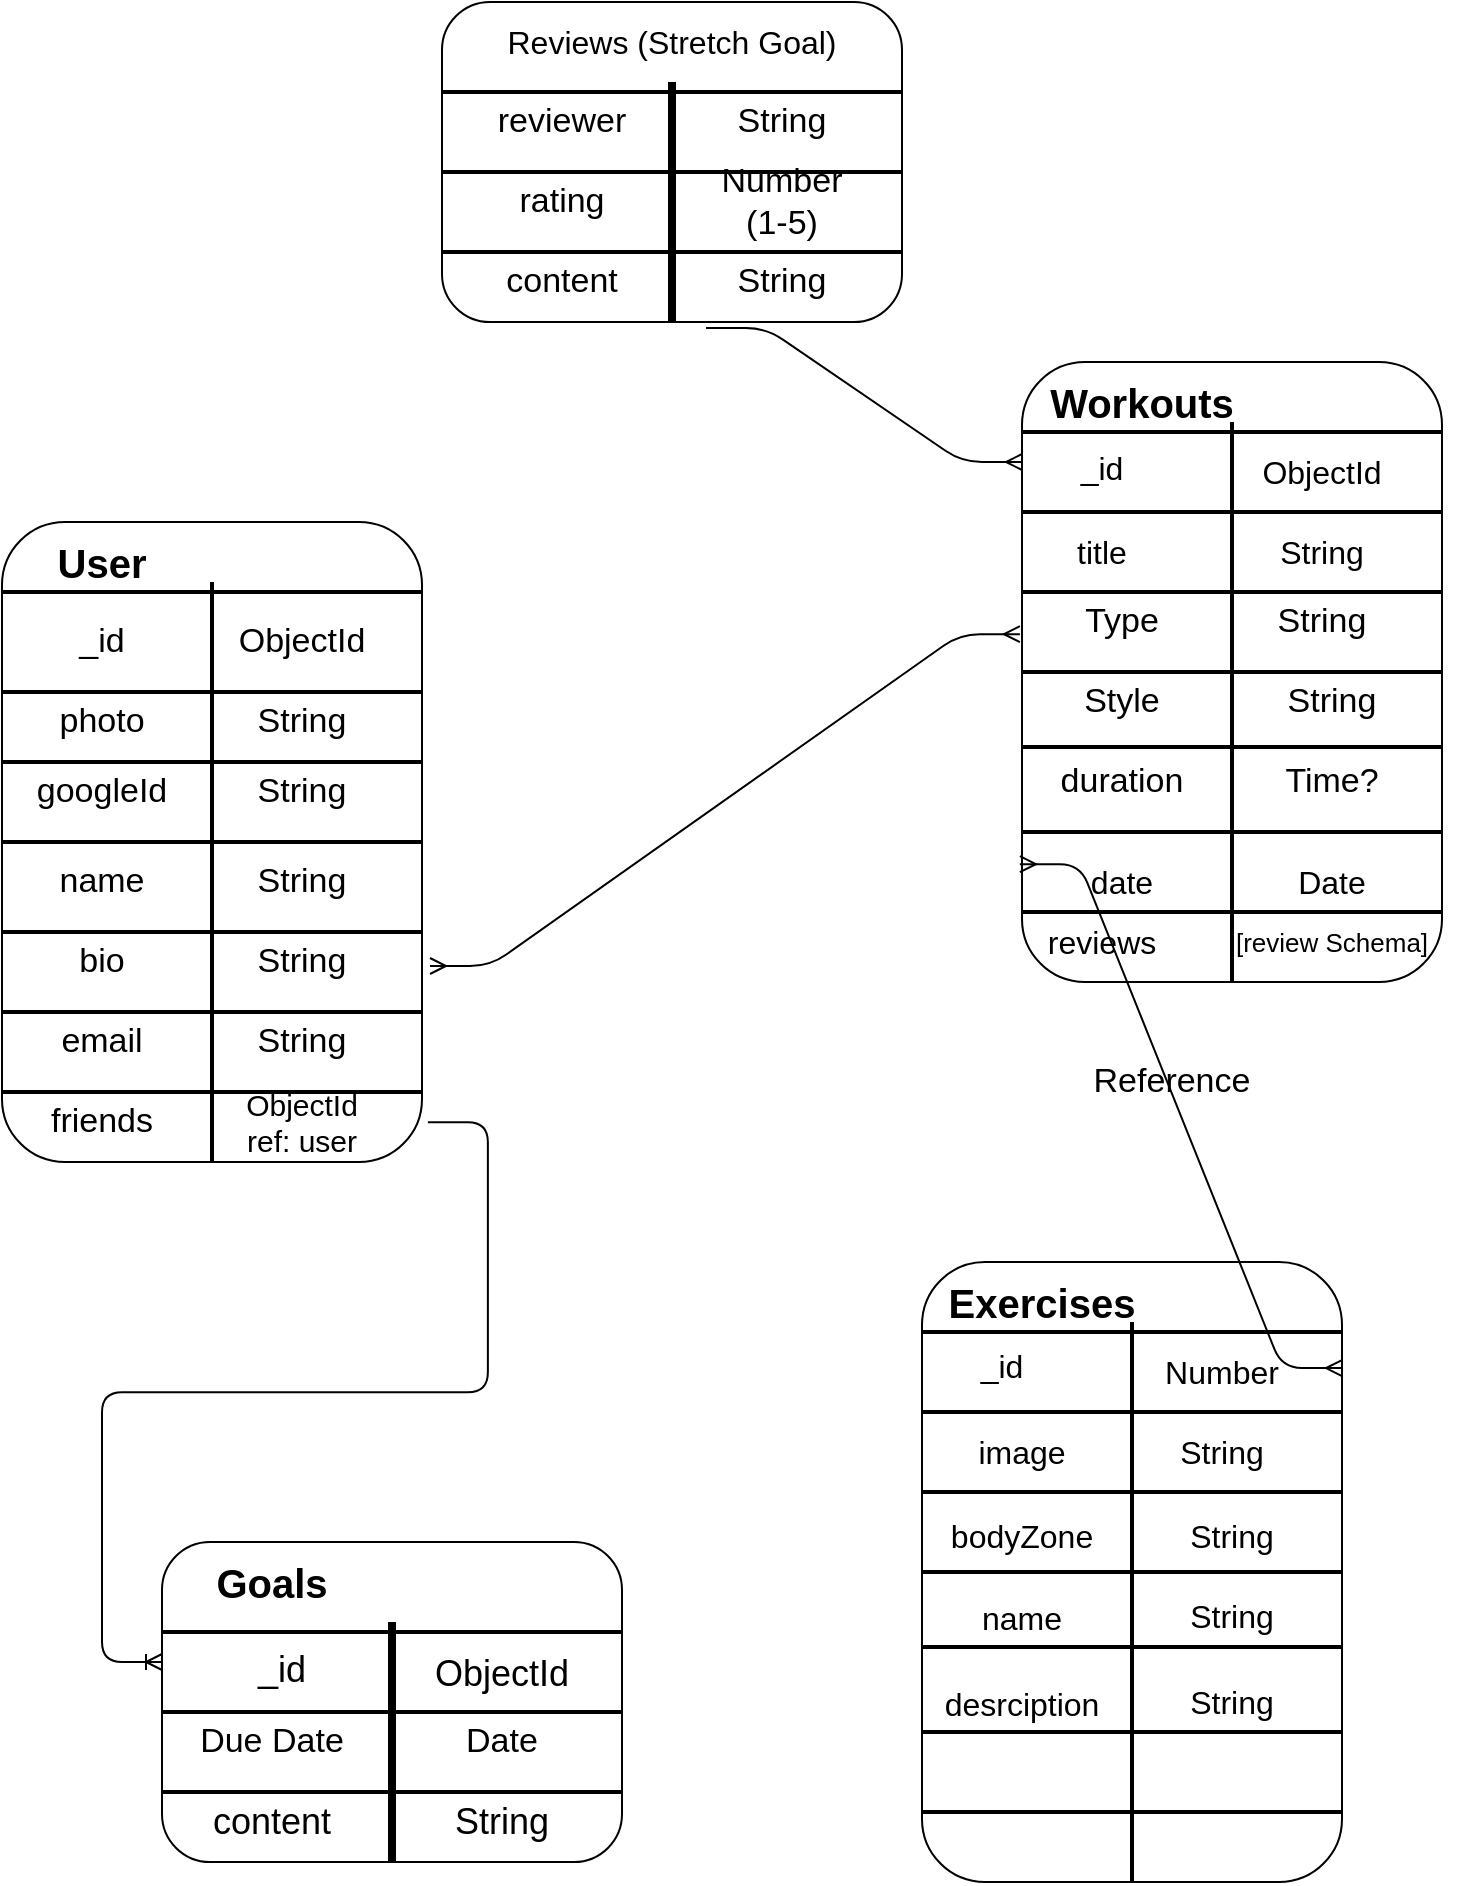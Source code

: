<mxfile version="13.6.5" type="github">
  <diagram id="cdOq6dn5EqWBhTI8-JfC" name="Updated 8/28 715pm">
    <mxGraphModel dx="786" dy="721" grid="1" gridSize="10" guides="1" tooltips="1" connect="1" arrows="1" fold="1" page="1" pageScale="1" pageWidth="850" pageHeight="1100" math="0" shadow="0">
      <root>
        <mxCell id="0" />
        <mxCell id="1" parent="0" />
        <mxCell id="T0C1m_C553ECl10Zw6SN-33" value="" style="group" parent="1" vertex="1" connectable="0">
          <mxGeometry x="80" y="280" width="210" height="320" as="geometry" />
        </mxCell>
        <mxCell id="T0C1m_C553ECl10Zw6SN-2" value="" style="rounded=1;whiteSpace=wrap;html=1;" parent="T0C1m_C553ECl10Zw6SN-33" vertex="1">
          <mxGeometry width="210" height="320" as="geometry" />
        </mxCell>
        <mxCell id="T0C1m_C553ECl10Zw6SN-6" value="" style="line;strokeWidth=2;direction=south;html=1;" parent="T0C1m_C553ECl10Zw6SN-33" vertex="1">
          <mxGeometry x="100" y="30" width="10" height="290" as="geometry" />
        </mxCell>
        <mxCell id="T0C1m_C553ECl10Zw6SN-14" value="&lt;b style=&quot;font-size: 20px;&quot;&gt;&lt;font style=&quot;font-size: 20px;&quot;&gt;User&lt;/font&gt;&lt;/b&gt;" style="text;html=1;strokeColor=none;fillColor=none;align=center;verticalAlign=middle;whiteSpace=wrap;rounded=0;fontSize=20;" parent="T0C1m_C553ECl10Zw6SN-33" vertex="1">
          <mxGeometry x="20" y="10" width="60" height="20" as="geometry" />
        </mxCell>
        <mxCell id="T0C1m_C553ECl10Zw6SN-15" value="_id" style="text;html=1;strokeColor=none;fillColor=none;align=center;verticalAlign=middle;whiteSpace=wrap;rounded=0;fontSize=17;" parent="T0C1m_C553ECl10Zw6SN-33" vertex="1">
          <mxGeometry x="30" y="50" width="40" height="20" as="geometry" />
        </mxCell>
        <mxCell id="T0C1m_C553ECl10Zw6SN-16" value="ObjectId" style="text;html=1;strokeColor=none;fillColor=none;align=center;verticalAlign=middle;whiteSpace=wrap;rounded=0;fontSize=17;" parent="T0C1m_C553ECl10Zw6SN-33" vertex="1">
          <mxGeometry x="130" y="50" width="40" height="20" as="geometry" />
        </mxCell>
        <mxCell id="T0C1m_C553ECl10Zw6SN-17" value="name" style="text;html=1;strokeColor=none;fillColor=none;align=center;verticalAlign=middle;whiteSpace=wrap;rounded=0;fontSize=17;" parent="T0C1m_C553ECl10Zw6SN-33" vertex="1">
          <mxGeometry x="30" y="170" width="40" height="20" as="geometry" />
        </mxCell>
        <mxCell id="T0C1m_C553ECl10Zw6SN-18" value="String" style="text;html=1;strokeColor=none;fillColor=none;align=center;verticalAlign=middle;whiteSpace=wrap;rounded=0;fontSize=17;" parent="T0C1m_C553ECl10Zw6SN-33" vertex="1">
          <mxGeometry x="130" y="90" width="40" height="20" as="geometry" />
        </mxCell>
        <mxCell id="T0C1m_C553ECl10Zw6SN-19" value="email" style="text;html=1;strokeColor=none;fillColor=none;align=center;verticalAlign=middle;whiteSpace=wrap;rounded=0;fontSize=17;" parent="T0C1m_C553ECl10Zw6SN-33" vertex="1">
          <mxGeometry x="30" y="250" width="40" height="20" as="geometry" />
        </mxCell>
        <mxCell id="T0C1m_C553ECl10Zw6SN-20" value="String" style="text;html=1;strokeColor=none;fillColor=none;align=center;verticalAlign=middle;whiteSpace=wrap;rounded=0;fontSize=17;" parent="T0C1m_C553ECl10Zw6SN-33" vertex="1">
          <mxGeometry x="130" y="125" width="40" height="20" as="geometry" />
        </mxCell>
        <mxCell id="T0C1m_C553ECl10Zw6SN-21" value="photo" style="text;html=1;strokeColor=none;fillColor=none;align=center;verticalAlign=middle;whiteSpace=wrap;rounded=0;fontSize=17;" parent="T0C1m_C553ECl10Zw6SN-33" vertex="1">
          <mxGeometry x="30" y="90" width="40" height="20" as="geometry" />
        </mxCell>
        <mxCell id="T0C1m_C553ECl10Zw6SN-22" value="String" style="text;html=1;strokeColor=none;fillColor=none;align=center;verticalAlign=middle;whiteSpace=wrap;rounded=0;fontSize=17;" parent="T0C1m_C553ECl10Zw6SN-33" vertex="1">
          <mxGeometry x="130" y="210" width="40" height="20" as="geometry" />
        </mxCell>
        <mxCell id="T0C1m_C553ECl10Zw6SN-23" value="googleId" style="text;html=1;strokeColor=none;fillColor=none;align=center;verticalAlign=middle;whiteSpace=wrap;rounded=0;fontSize=17;" parent="T0C1m_C553ECl10Zw6SN-33" vertex="1">
          <mxGeometry x="30" y="125" width="40" height="20" as="geometry" />
        </mxCell>
        <mxCell id="T0C1m_C553ECl10Zw6SN-24" value="String" style="text;html=1;strokeColor=none;fillColor=none;align=center;verticalAlign=middle;whiteSpace=wrap;rounded=0;fontSize=17;" parent="T0C1m_C553ECl10Zw6SN-33" vertex="1">
          <mxGeometry x="130" y="170" width="40" height="20" as="geometry" />
        </mxCell>
        <mxCell id="T0C1m_C553ECl10Zw6SN-25" value="bio" style="text;html=1;strokeColor=none;fillColor=none;align=center;verticalAlign=middle;whiteSpace=wrap;rounded=0;fontSize=17;" parent="T0C1m_C553ECl10Zw6SN-33" vertex="1">
          <mxGeometry x="30" y="210" width="40" height="20" as="geometry" />
        </mxCell>
        <mxCell id="T0C1m_C553ECl10Zw6SN-26" value="String" style="text;html=1;strokeColor=none;fillColor=none;align=center;verticalAlign=middle;whiteSpace=wrap;rounded=0;fontSize=17;" parent="T0C1m_C553ECl10Zw6SN-33" vertex="1">
          <mxGeometry x="130" y="250" width="40" height="20" as="geometry" />
        </mxCell>
        <mxCell id="T0C1m_C553ECl10Zw6SN-27" value="friends" style="text;html=1;strokeColor=none;fillColor=none;align=center;verticalAlign=middle;whiteSpace=wrap;rounded=0;fontSize=17;" parent="T0C1m_C553ECl10Zw6SN-33" vertex="1">
          <mxGeometry x="30" y="290" width="40" height="20" as="geometry" />
        </mxCell>
        <mxCell id="T0C1m_C553ECl10Zw6SN-28" value="ObjectId ref: user" style="text;html=1;strokeColor=none;fillColor=none;align=center;verticalAlign=middle;whiteSpace=wrap;rounded=0;fontSize=15;" parent="T0C1m_C553ECl10Zw6SN-33" vertex="1">
          <mxGeometry x="120" y="290" width="60" height="20" as="geometry" />
        </mxCell>
        <mxCell id="T0C1m_C553ECl10Zw6SN-64" value="" style="line;strokeWidth=2;html=1;fontSize=16;" parent="T0C1m_C553ECl10Zw6SN-33" vertex="1">
          <mxGeometry y="80" width="210" height="10" as="geometry" />
        </mxCell>
        <mxCell id="T0C1m_C553ECl10Zw6SN-76" value="" style="line;strokeWidth=2;html=1;fontSize=16;" parent="T0C1m_C553ECl10Zw6SN-33" vertex="1">
          <mxGeometry y="280" width="210" height="10" as="geometry" />
        </mxCell>
        <mxCell id="T0C1m_C553ECl10Zw6SN-75" value="" style="line;strokeWidth=2;html=1;fontSize=16;" parent="T0C1m_C553ECl10Zw6SN-33" vertex="1">
          <mxGeometry y="240" width="210" height="10" as="geometry" />
        </mxCell>
        <mxCell id="T0C1m_C553ECl10Zw6SN-66" value="" style="line;strokeWidth=2;html=1;fontSize=16;" parent="T0C1m_C553ECl10Zw6SN-33" vertex="1">
          <mxGeometry y="200" width="210" height="10" as="geometry" />
        </mxCell>
        <mxCell id="T0C1m_C553ECl10Zw6SN-65" value="" style="line;strokeWidth=2;html=1;fontSize=16;" parent="T0C1m_C553ECl10Zw6SN-33" vertex="1">
          <mxGeometry y="155" width="210" height="10" as="geometry" />
        </mxCell>
        <mxCell id="T0C1m_C553ECl10Zw6SN-78" value="" style="line;strokeWidth=2;html=1;fontSize=16;" parent="T0C1m_C553ECl10Zw6SN-33" vertex="1">
          <mxGeometry y="115" width="210" height="10" as="geometry" />
        </mxCell>
        <mxCell id="T0C1m_C553ECl10Zw6SN-77" value="" style="line;strokeWidth=2;html=1;fontSize=16;" parent="T0C1m_C553ECl10Zw6SN-33" vertex="1">
          <mxGeometry y="30" width="210" height="10" as="geometry" />
        </mxCell>
        <mxCell id="T0C1m_C553ECl10Zw6SN-82" value="" style="group" parent="1" vertex="1" connectable="0">
          <mxGeometry x="300" y="20" width="230" height="160" as="geometry" />
        </mxCell>
        <mxCell id="T0C1m_C553ECl10Zw6SN-34" value="" style="rounded=1;whiteSpace=wrap;html=1;" parent="T0C1m_C553ECl10Zw6SN-82" vertex="1">
          <mxGeometry width="230" height="160" as="geometry" />
        </mxCell>
        <mxCell id="T0C1m_C553ECl10Zw6SN-61" value="" style="line;strokeWidth=4;direction=south;html=1;perimeter=backbonePerimeter;points=[];outlineConnect=0;fontSize=16;" parent="T0C1m_C553ECl10Zw6SN-82" vertex="1">
          <mxGeometry x="110" y="40" width="10" height="120" as="geometry" />
        </mxCell>
        <mxCell id="T0C1m_C553ECl10Zw6SN-62" value="Reviews (Stretch Goal)" style="text;html=1;strokeColor=none;fillColor=none;align=center;verticalAlign=middle;whiteSpace=wrap;rounded=0;fontSize=16;" parent="T0C1m_C553ECl10Zw6SN-82" vertex="1">
          <mxGeometry x="20" y="10" width="190" height="20" as="geometry" />
        </mxCell>
        <mxCell id="T0C1m_C553ECl10Zw6SN-79" value="" style="line;strokeWidth=2;html=1;fontSize=16;" parent="T0C1m_C553ECl10Zw6SN-82" vertex="1">
          <mxGeometry y="80" width="230" height="10" as="geometry" />
        </mxCell>
        <mxCell id="T0C1m_C553ECl10Zw6SN-80" value="" style="line;strokeWidth=2;html=1;fontSize=16;" parent="T0C1m_C553ECl10Zw6SN-82" vertex="1">
          <mxGeometry y="120" width="230" height="10" as="geometry" />
        </mxCell>
        <mxCell id="T0C1m_C553ECl10Zw6SN-81" value="" style="line;strokeWidth=2;html=1;fontSize=16;" parent="T0C1m_C553ECl10Zw6SN-82" vertex="1">
          <mxGeometry y="40" width="230" height="10" as="geometry" />
        </mxCell>
        <mxCell id="YSIpcBdR14YAckAbnMgP-12" value="reviewer" style="text;html=1;strokeColor=none;fillColor=none;align=center;verticalAlign=middle;whiteSpace=wrap;rounded=0;fontSize=17;" vertex="1" parent="T0C1m_C553ECl10Zw6SN-82">
          <mxGeometry x="40" y="50" width="40" height="20" as="geometry" />
        </mxCell>
        <mxCell id="YSIpcBdR14YAckAbnMgP-15" value="String" style="text;html=1;strokeColor=none;fillColor=none;align=center;verticalAlign=middle;whiteSpace=wrap;rounded=0;fontSize=17;" vertex="1" parent="T0C1m_C553ECl10Zw6SN-82">
          <mxGeometry x="150" y="50" width="40" height="20" as="geometry" />
        </mxCell>
        <mxCell id="YSIpcBdR14YAckAbnMgP-14" value="rating" style="text;html=1;strokeColor=none;fillColor=none;align=center;verticalAlign=middle;whiteSpace=wrap;rounded=0;fontSize=17;" vertex="1" parent="T0C1m_C553ECl10Zw6SN-82">
          <mxGeometry x="40" y="100" width="40" as="geometry" />
        </mxCell>
        <mxCell id="YSIpcBdR14YAckAbnMgP-13" value="Number (1-5)" style="text;html=1;strokeColor=none;fillColor=none;align=center;verticalAlign=middle;whiteSpace=wrap;rounded=0;fontSize=17;" vertex="1" parent="T0C1m_C553ECl10Zw6SN-82">
          <mxGeometry x="150" y="90" width="40" height="20" as="geometry" />
        </mxCell>
        <mxCell id="YSIpcBdR14YAckAbnMgP-17" value="content" style="text;html=1;strokeColor=none;fillColor=none;align=center;verticalAlign=middle;whiteSpace=wrap;rounded=0;fontSize=17;" vertex="1" parent="T0C1m_C553ECl10Zw6SN-82">
          <mxGeometry x="40" y="130" width="40" height="20" as="geometry" />
        </mxCell>
        <mxCell id="YSIpcBdR14YAckAbnMgP-16" value="String" style="text;html=1;strokeColor=none;fillColor=none;align=center;verticalAlign=middle;whiteSpace=wrap;rounded=0;fontSize=17;" vertex="1" parent="T0C1m_C553ECl10Zw6SN-82">
          <mxGeometry x="150" y="130" width="40" height="20" as="geometry" />
        </mxCell>
        <mxCell id="T0C1m_C553ECl10Zw6SN-83" value="" style="group" parent="1" vertex="1" connectable="0">
          <mxGeometry x="590" y="200" width="230" height="310" as="geometry" />
        </mxCell>
        <mxCell id="T0C1m_C553ECl10Zw6SN-35" value="" style="rounded=1;whiteSpace=wrap;html=1;" parent="T0C1m_C553ECl10Zw6SN-83" vertex="1">
          <mxGeometry width="210" height="310" as="geometry" />
        </mxCell>
        <mxCell id="T0C1m_C553ECl10Zw6SN-37" value="" style="line;strokeWidth=2;direction=south;html=1;" parent="T0C1m_C553ECl10Zw6SN-83" vertex="1">
          <mxGeometry x="100" y="30" width="10" height="280" as="geometry" />
        </mxCell>
        <mxCell id="T0C1m_C553ECl10Zw6SN-45" value="Workouts" style="text;html=1;strokeColor=none;fillColor=none;align=center;verticalAlign=middle;whiteSpace=wrap;rounded=0;fontSize=20;fontStyle=1" parent="T0C1m_C553ECl10Zw6SN-83" vertex="1">
          <mxGeometry x="40" y="10" width="40" height="20" as="geometry" />
        </mxCell>
        <mxCell id="T0C1m_C553ECl10Zw6SN-49" value="_id" style="text;html=1;strokeColor=none;fillColor=none;align=center;verticalAlign=middle;whiteSpace=wrap;rounded=0;fontSize=16;" parent="T0C1m_C553ECl10Zw6SN-83" vertex="1">
          <mxGeometry x="20" y="42.5" width="40" height="20" as="geometry" />
        </mxCell>
        <mxCell id="T0C1m_C553ECl10Zw6SN-50" value="title" style="text;html=1;strokeColor=none;fillColor=none;align=center;verticalAlign=middle;whiteSpace=wrap;rounded=0;fontSize=16;" parent="T0C1m_C553ECl10Zw6SN-83" vertex="1">
          <mxGeometry x="20" y="85" width="40" height="20" as="geometry" />
        </mxCell>
        <mxCell id="T0C1m_C553ECl10Zw6SN-51" value="reviews" style="text;html=1;strokeColor=none;fillColor=none;align=center;verticalAlign=middle;whiteSpace=wrap;rounded=0;fontSize=16;" parent="T0C1m_C553ECl10Zw6SN-83" vertex="1">
          <mxGeometry x="20" y="280" width="40" height="20" as="geometry" />
        </mxCell>
        <mxCell id="T0C1m_C553ECl10Zw6SN-52" value="date" style="text;html=1;strokeColor=none;fillColor=none;align=center;verticalAlign=middle;whiteSpace=wrap;rounded=0;fontSize=16;" parent="T0C1m_C553ECl10Zw6SN-83" vertex="1">
          <mxGeometry x="30" y="250" width="40" height="20" as="geometry" />
        </mxCell>
        <mxCell id="T0C1m_C553ECl10Zw6SN-53" value="ObjectId" style="text;html=1;strokeColor=none;fillColor=none;align=center;verticalAlign=middle;whiteSpace=wrap;rounded=0;fontSize=16;" parent="T0C1m_C553ECl10Zw6SN-83" vertex="1">
          <mxGeometry x="130" y="45" width="40" height="20" as="geometry" />
        </mxCell>
        <mxCell id="T0C1m_C553ECl10Zw6SN-54" value="String" style="text;html=1;strokeColor=none;fillColor=none;align=center;verticalAlign=middle;whiteSpace=wrap;rounded=0;fontSize=16;" parent="T0C1m_C553ECl10Zw6SN-83" vertex="1">
          <mxGeometry x="130" y="85" width="40" height="20" as="geometry" />
        </mxCell>
        <mxCell id="T0C1m_C553ECl10Zw6SN-55" value="&lt;font style=&quot;font-size: 13px;&quot;&gt;[review Schema]&lt;/font&gt;" style="text;html=1;strokeColor=none;fillColor=none;align=center;verticalAlign=middle;whiteSpace=wrap;rounded=0;fontSize=13;" parent="T0C1m_C553ECl10Zw6SN-83" vertex="1">
          <mxGeometry x="80" y="280" width="150" height="20" as="geometry" />
        </mxCell>
        <mxCell id="T0C1m_C553ECl10Zw6SN-56" value="Date" style="text;html=1;strokeColor=none;fillColor=none;align=center;verticalAlign=middle;whiteSpace=wrap;rounded=0;fontSize=16;" parent="T0C1m_C553ECl10Zw6SN-83" vertex="1">
          <mxGeometry x="135" y="250" width="40" height="20" as="geometry" />
        </mxCell>
        <mxCell id="T0C1m_C553ECl10Zw6SN-67" value="" style="line;strokeWidth=2;html=1;fontSize=16;" parent="T0C1m_C553ECl10Zw6SN-83" vertex="1">
          <mxGeometry y="270" width="210" height="10" as="geometry" />
        </mxCell>
        <mxCell id="T0C1m_C553ECl10Zw6SN-68" value="" style="line;strokeWidth=2;html=1;fontSize=16;" parent="T0C1m_C553ECl10Zw6SN-83" vertex="1">
          <mxGeometry y="230" width="210" height="10" as="geometry" />
        </mxCell>
        <mxCell id="T0C1m_C553ECl10Zw6SN-69" value="" style="line;strokeWidth=2;html=1;fontSize=16;" parent="T0C1m_C553ECl10Zw6SN-83" vertex="1">
          <mxGeometry y="187.5" width="210" height="10" as="geometry" />
        </mxCell>
        <mxCell id="T0C1m_C553ECl10Zw6SN-70" value="" style="line;strokeWidth=2;html=1;fontSize=16;" parent="T0C1m_C553ECl10Zw6SN-83" vertex="1">
          <mxGeometry y="150" width="210" height="10" as="geometry" />
        </mxCell>
        <mxCell id="T0C1m_C553ECl10Zw6SN-71" value="" style="line;strokeWidth=2;html=1;fontSize=16;" parent="T0C1m_C553ECl10Zw6SN-83" vertex="1">
          <mxGeometry y="110" width="210" height="10" as="geometry" />
        </mxCell>
        <mxCell id="T0C1m_C553ECl10Zw6SN-72" value="" style="line;strokeWidth=2;html=1;fontSize=16;" parent="T0C1m_C553ECl10Zw6SN-83" vertex="1">
          <mxGeometry y="70" width="210" height="10" as="geometry" />
        </mxCell>
        <mxCell id="T0C1m_C553ECl10Zw6SN-73" value="" style="line;strokeWidth=2;html=1;fontSize=16;" parent="T0C1m_C553ECl10Zw6SN-83" vertex="1">
          <mxGeometry y="30" width="210" height="10" as="geometry" />
        </mxCell>
        <mxCell id="YSIpcBdR14YAckAbnMgP-5" value="Type" style="text;html=1;strokeColor=none;fillColor=none;align=center;verticalAlign=middle;whiteSpace=wrap;rounded=0;fontSize=17;" vertex="1" parent="T0C1m_C553ECl10Zw6SN-83">
          <mxGeometry x="30" y="120" width="40" height="20" as="geometry" />
        </mxCell>
        <mxCell id="YSIpcBdR14YAckAbnMgP-6" value="String" style="text;html=1;strokeColor=none;fillColor=none;align=center;verticalAlign=middle;whiteSpace=wrap;rounded=0;fontSize=17;" vertex="1" parent="T0C1m_C553ECl10Zw6SN-83">
          <mxGeometry x="130" y="120" width="40" height="20" as="geometry" />
        </mxCell>
        <mxCell id="YSIpcBdR14YAckAbnMgP-8" value="Style" style="text;html=1;strokeColor=none;fillColor=none;align=center;verticalAlign=middle;whiteSpace=wrap;rounded=0;fontSize=17;" vertex="1" parent="T0C1m_C553ECl10Zw6SN-83">
          <mxGeometry x="30" y="160" width="40" height="20" as="geometry" />
        </mxCell>
        <mxCell id="YSIpcBdR14YAckAbnMgP-7" value="String" style="text;html=1;strokeColor=none;fillColor=none;align=center;verticalAlign=middle;whiteSpace=wrap;rounded=0;fontSize=17;" vertex="1" parent="T0C1m_C553ECl10Zw6SN-83">
          <mxGeometry x="135" y="160" width="40" height="20" as="geometry" />
        </mxCell>
        <mxCell id="YSIpcBdR14YAckAbnMgP-10" value="duration" style="text;html=1;strokeColor=none;fillColor=none;align=center;verticalAlign=middle;whiteSpace=wrap;rounded=0;fontSize=17;" vertex="1" parent="T0C1m_C553ECl10Zw6SN-83">
          <mxGeometry x="30" y="200" width="40" height="20" as="geometry" />
        </mxCell>
        <mxCell id="YSIpcBdR14YAckAbnMgP-9" value="Time?" style="text;html=1;strokeColor=none;fillColor=none;align=center;verticalAlign=middle;whiteSpace=wrap;rounded=0;fontSize=17;" vertex="1" parent="T0C1m_C553ECl10Zw6SN-83">
          <mxGeometry x="135" y="200" width="40" height="20" as="geometry" />
        </mxCell>
        <mxCell id="T0C1m_C553ECl10Zw6SN-105" value="" style="group" parent="1" vertex="1" connectable="0">
          <mxGeometry x="540" y="650" width="210" height="310" as="geometry" />
        </mxCell>
        <mxCell id="T0C1m_C553ECl10Zw6SN-85" value="" style="rounded=1;whiteSpace=wrap;html=1;" parent="T0C1m_C553ECl10Zw6SN-105" vertex="1">
          <mxGeometry width="210" height="310" as="geometry" />
        </mxCell>
        <mxCell id="T0C1m_C553ECl10Zw6SN-86" value="" style="line;strokeWidth=2;direction=south;html=1;" parent="T0C1m_C553ECl10Zw6SN-105" vertex="1">
          <mxGeometry x="100" y="30" width="10" height="280" as="geometry" />
        </mxCell>
        <mxCell id="T0C1m_C553ECl10Zw6SN-87" value="Exercises" style="text;html=1;strokeColor=none;fillColor=none;align=center;verticalAlign=middle;whiteSpace=wrap;rounded=0;fontSize=20;fontStyle=1" parent="T0C1m_C553ECl10Zw6SN-105" vertex="1">
          <mxGeometry x="40" y="10" width="40" height="20" as="geometry" />
        </mxCell>
        <mxCell id="T0C1m_C553ECl10Zw6SN-88" value="_id" style="text;html=1;strokeColor=none;fillColor=none;align=center;verticalAlign=middle;whiteSpace=wrap;rounded=0;fontSize=16;" parent="T0C1m_C553ECl10Zw6SN-105" vertex="1">
          <mxGeometry x="20" y="42.5" width="40" height="19" as="geometry" />
        </mxCell>
        <mxCell id="T0C1m_C553ECl10Zw6SN-89" value="image" style="text;html=1;strokeColor=none;fillColor=none;align=center;verticalAlign=middle;whiteSpace=wrap;rounded=0;fontSize=16;" parent="T0C1m_C553ECl10Zw6SN-105" vertex="1">
          <mxGeometry x="30" y="85" width="40" height="19" as="geometry" />
        </mxCell>
        <mxCell id="T0C1m_C553ECl10Zw6SN-90" value="bodyZone" style="text;html=1;strokeColor=none;fillColor=none;align=center;verticalAlign=middle;whiteSpace=wrap;rounded=0;fontSize=16;" parent="T0C1m_C553ECl10Zw6SN-105" vertex="1">
          <mxGeometry x="30" y="127.5" width="40" height="19" as="geometry" />
        </mxCell>
        <mxCell id="T0C1m_C553ECl10Zw6SN-91" value="name" style="text;html=1;strokeColor=none;fillColor=none;align=center;verticalAlign=middle;whiteSpace=wrap;rounded=0;fontSize=16;" parent="T0C1m_C553ECl10Zw6SN-105" vertex="1">
          <mxGeometry x="30" y="168.5" width="40" height="19" as="geometry" />
        </mxCell>
        <mxCell id="T0C1m_C553ECl10Zw6SN-92" value="Number" style="text;html=1;strokeColor=none;fillColor=none;align=center;verticalAlign=middle;whiteSpace=wrap;rounded=0;fontSize=16;" parent="T0C1m_C553ECl10Zw6SN-105" vertex="1">
          <mxGeometry x="130" y="45" width="40" height="19" as="geometry" />
        </mxCell>
        <mxCell id="T0C1m_C553ECl10Zw6SN-93" value="String" style="text;html=1;strokeColor=none;fillColor=none;align=center;verticalAlign=middle;whiteSpace=wrap;rounded=0;fontSize=16;" parent="T0C1m_C553ECl10Zw6SN-105" vertex="1">
          <mxGeometry x="130" y="85" width="40" height="19" as="geometry" />
        </mxCell>
        <mxCell id="T0C1m_C553ECl10Zw6SN-94" value="&lt;font style=&quot;font-size: 16px;&quot;&gt;String&lt;/font&gt;" style="text;html=1;strokeColor=none;fillColor=none;align=center;verticalAlign=middle;whiteSpace=wrap;rounded=0;fontSize=16;" parent="T0C1m_C553ECl10Zw6SN-105" vertex="1">
          <mxGeometry x="125" y="127.5" width="60" height="19" as="geometry" />
        </mxCell>
        <mxCell id="T0C1m_C553ECl10Zw6SN-95" value="String" style="text;html=1;strokeColor=none;fillColor=none;align=center;verticalAlign=middle;whiteSpace=wrap;rounded=0;fontSize=16;" parent="T0C1m_C553ECl10Zw6SN-105" vertex="1">
          <mxGeometry x="135" y="167.5" width="40" height="19" as="geometry" />
        </mxCell>
        <mxCell id="T0C1m_C553ECl10Zw6SN-96" value="" style="line;strokeWidth=2;html=1;fontSize=16;" parent="T0C1m_C553ECl10Zw6SN-105" vertex="1">
          <mxGeometry y="270" width="210" height="10" as="geometry" />
        </mxCell>
        <mxCell id="T0C1m_C553ECl10Zw6SN-97" value="" style="line;strokeWidth=2;html=1;fontSize=16;" parent="T0C1m_C553ECl10Zw6SN-105" vertex="1">
          <mxGeometry y="230" width="210" height="10" as="geometry" />
        </mxCell>
        <mxCell id="T0C1m_C553ECl10Zw6SN-98" value="" style="line;strokeWidth=2;html=1;fontSize=16;" parent="T0C1m_C553ECl10Zw6SN-105" vertex="1">
          <mxGeometry y="187.5" width="210" height="10" as="geometry" />
        </mxCell>
        <mxCell id="T0C1m_C553ECl10Zw6SN-99" value="" style="line;strokeWidth=2;html=1;fontSize=16;" parent="T0C1m_C553ECl10Zw6SN-105" vertex="1">
          <mxGeometry y="150" width="210" height="10" as="geometry" />
        </mxCell>
        <mxCell id="T0C1m_C553ECl10Zw6SN-100" value="" style="line;strokeWidth=2;html=1;fontSize=16;" parent="T0C1m_C553ECl10Zw6SN-105" vertex="1">
          <mxGeometry y="110" width="210" height="10" as="geometry" />
        </mxCell>
        <mxCell id="T0C1m_C553ECl10Zw6SN-101" value="" style="line;strokeWidth=2;html=1;fontSize=16;" parent="T0C1m_C553ECl10Zw6SN-105" vertex="1">
          <mxGeometry y="70" width="210" height="10" as="geometry" />
        </mxCell>
        <mxCell id="T0C1m_C553ECl10Zw6SN-102" value="" style="line;strokeWidth=2;html=1;fontSize=16;" parent="T0C1m_C553ECl10Zw6SN-105" vertex="1">
          <mxGeometry y="30" width="210" height="10" as="geometry" />
        </mxCell>
        <mxCell id="YSIpcBdR14YAckAbnMgP-18" value="desrciption" style="text;html=1;strokeColor=none;fillColor=none;align=center;verticalAlign=middle;whiteSpace=wrap;rounded=0;fontSize=16;" vertex="1" parent="T0C1m_C553ECl10Zw6SN-105">
          <mxGeometry x="30" y="211" width="40" height="19" as="geometry" />
        </mxCell>
        <mxCell id="YSIpcBdR14YAckAbnMgP-19" value="String" style="text;html=1;strokeColor=none;fillColor=none;align=center;verticalAlign=middle;whiteSpace=wrap;rounded=0;fontSize=16;" vertex="1" parent="T0C1m_C553ECl10Zw6SN-105">
          <mxGeometry x="135" y="210" width="40" height="19" as="geometry" />
        </mxCell>
        <mxCell id="T0C1m_C553ECl10Zw6SN-118" value="" style="group" parent="1" vertex="1" connectable="0">
          <mxGeometry x="160" y="790" width="230" height="160" as="geometry" />
        </mxCell>
        <mxCell id="T0C1m_C553ECl10Zw6SN-107" value="" style="rounded=1;whiteSpace=wrap;html=1;" parent="T0C1m_C553ECl10Zw6SN-118" vertex="1">
          <mxGeometry width="230" height="160" as="geometry" />
        </mxCell>
        <mxCell id="T0C1m_C553ECl10Zw6SN-108" value="" style="line;strokeWidth=4;direction=south;html=1;perimeter=backbonePerimeter;points=[];outlineConnect=0;fontSize=16;" parent="T0C1m_C553ECl10Zw6SN-118" vertex="1">
          <mxGeometry x="110" y="40" width="10" height="120" as="geometry" />
        </mxCell>
        <mxCell id="T0C1m_C553ECl10Zw6SN-109" value="Goals" style="text;html=1;strokeColor=none;fillColor=none;align=center;verticalAlign=middle;whiteSpace=wrap;rounded=0;fontSize=20;fontStyle=1" parent="T0C1m_C553ECl10Zw6SN-118" vertex="1">
          <mxGeometry x="20" y="10" width="70" height="20" as="geometry" />
        </mxCell>
        <mxCell id="T0C1m_C553ECl10Zw6SN-110" value="" style="line;strokeWidth=2;html=1;fontSize=16;" parent="T0C1m_C553ECl10Zw6SN-118" vertex="1">
          <mxGeometry y="80" width="230" height="10" as="geometry" />
        </mxCell>
        <mxCell id="T0C1m_C553ECl10Zw6SN-111" value="" style="line;strokeWidth=2;html=1;fontSize=16;" parent="T0C1m_C553ECl10Zw6SN-118" vertex="1">
          <mxGeometry y="120" width="230" height="10" as="geometry" />
        </mxCell>
        <mxCell id="T0C1m_C553ECl10Zw6SN-112" value="" style="line;strokeWidth=2;html=1;fontSize=16;" parent="T0C1m_C553ECl10Zw6SN-118" vertex="1">
          <mxGeometry y="40" width="230" height="10" as="geometry" />
        </mxCell>
        <mxCell id="T0C1m_C553ECl10Zw6SN-113" value="_id" style="text;html=1;strokeColor=none;fillColor=none;align=center;verticalAlign=middle;whiteSpace=wrap;rounded=0;fontSize=18;" parent="T0C1m_C553ECl10Zw6SN-118" vertex="1">
          <mxGeometry x="40" y="54.25" width="40" height="19" as="geometry" />
        </mxCell>
        <mxCell id="T0C1m_C553ECl10Zw6SN-114" value="content" style="text;html=1;strokeColor=none;fillColor=none;align=center;verticalAlign=middle;whiteSpace=wrap;rounded=0;fontSize=18;" parent="T0C1m_C553ECl10Zw6SN-118" vertex="1">
          <mxGeometry x="35" y="130" width="40" height="19" as="geometry" />
        </mxCell>
        <mxCell id="T0C1m_C553ECl10Zw6SN-115" value="ObjectId" style="text;html=1;strokeColor=none;fillColor=none;align=center;verticalAlign=middle;whiteSpace=wrap;rounded=0;fontSize=18;" parent="T0C1m_C553ECl10Zw6SN-118" vertex="1">
          <mxGeometry x="150" y="56.75" width="40" height="19" as="geometry" />
        </mxCell>
        <mxCell id="T0C1m_C553ECl10Zw6SN-116" value="String" style="text;html=1;strokeColor=none;fillColor=none;align=center;verticalAlign=middle;whiteSpace=wrap;rounded=0;fontSize=18;" parent="T0C1m_C553ECl10Zw6SN-118" vertex="1">
          <mxGeometry x="150" y="130" width="40" height="19" as="geometry" />
        </mxCell>
        <mxCell id="YSIpcBdR14YAckAbnMgP-1" value="Due Date" style="text;html=1;strokeColor=none;fillColor=none;align=center;verticalAlign=middle;whiteSpace=wrap;rounded=0;fontSize=17;" vertex="1" parent="T0C1m_C553ECl10Zw6SN-118">
          <mxGeometry x="10" y="90" width="90" height="20" as="geometry" />
        </mxCell>
        <mxCell id="YSIpcBdR14YAckAbnMgP-2" value="Date" style="text;html=1;strokeColor=none;fillColor=none;align=center;verticalAlign=middle;whiteSpace=wrap;rounded=0;fontSize=17;" vertex="1" parent="T0C1m_C553ECl10Zw6SN-118">
          <mxGeometry x="150" y="90" width="40" height="20" as="geometry" />
        </mxCell>
        <mxCell id="T0C1m_C553ECl10Zw6SN-122" value="" style="edgeStyle=entityRelationEdgeStyle;fontSize=12;html=1;endArrow=ERmany;startArrow=ERmany;entryX=-0.005;entryY=0.439;entryDx=0;entryDy=0;entryPerimeter=0;" parent="1" edge="1" target="T0C1m_C553ECl10Zw6SN-35">
          <mxGeometry width="100" height="100" relative="1" as="geometry">
            <mxPoint x="294" y="502" as="sourcePoint" />
            <mxPoint x="580" y="335" as="targetPoint" />
          </mxGeometry>
        </mxCell>
        <mxCell id="T0C1m_C553ECl10Zw6SN-123" value="" style="edgeStyle=entityRelationEdgeStyle;fontSize=12;html=1;endArrow=ERmany;startArrow=ERmany;entryX=-0.005;entryY=0.81;entryDx=0;entryDy=0;entryPerimeter=0;exitX=1;exitY=0.171;exitDx=0;exitDy=0;exitPerimeter=0;" parent="1" edge="1" target="T0C1m_C553ECl10Zw6SN-35" source="T0C1m_C553ECl10Zw6SN-85">
          <mxGeometry width="100" height="100" relative="1" as="geometry">
            <mxPoint x="760" y="700" as="sourcePoint" />
            <mxPoint x="580" y="450" as="targetPoint" />
          </mxGeometry>
        </mxCell>
        <mxCell id="T0C1m_C553ECl10Zw6SN-125" value="" style="edgeStyle=entityRelationEdgeStyle;fontSize=12;html=1;endArrow=ERoneToMany;exitX=1.014;exitY=0.938;exitDx=0;exitDy=0;exitPerimeter=0;" parent="1" edge="1" source="T0C1m_C553ECl10Zw6SN-2">
          <mxGeometry width="100" height="100" relative="1" as="geometry">
            <mxPoint x="300" y="580" as="sourcePoint" />
            <mxPoint x="160" y="850" as="targetPoint" />
          </mxGeometry>
        </mxCell>
        <mxCell id="YSIpcBdR14YAckAbnMgP-3" value="Reference" style="text;html=1;strokeColor=none;fillColor=none;align=center;verticalAlign=middle;whiteSpace=wrap;rounded=0;fontSize=17;" vertex="1" parent="1">
          <mxGeometry x="610" y="550" width="110" height="20" as="geometry" />
        </mxCell>
        <mxCell id="YSIpcBdR14YAckAbnMgP-11" value="" style="edgeStyle=entityRelationEdgeStyle;fontSize=12;html=1;endArrow=ERmany;exitX=0.574;exitY=1.019;exitDx=0;exitDy=0;exitPerimeter=0;" edge="1" parent="1" source="T0C1m_C553ECl10Zw6SN-34">
          <mxGeometry width="100" height="100" relative="1" as="geometry">
            <mxPoint x="490" y="350" as="sourcePoint" />
            <mxPoint x="590" y="250" as="targetPoint" />
          </mxGeometry>
        </mxCell>
      </root>
    </mxGraphModel>
  </diagram>
</mxfile>
